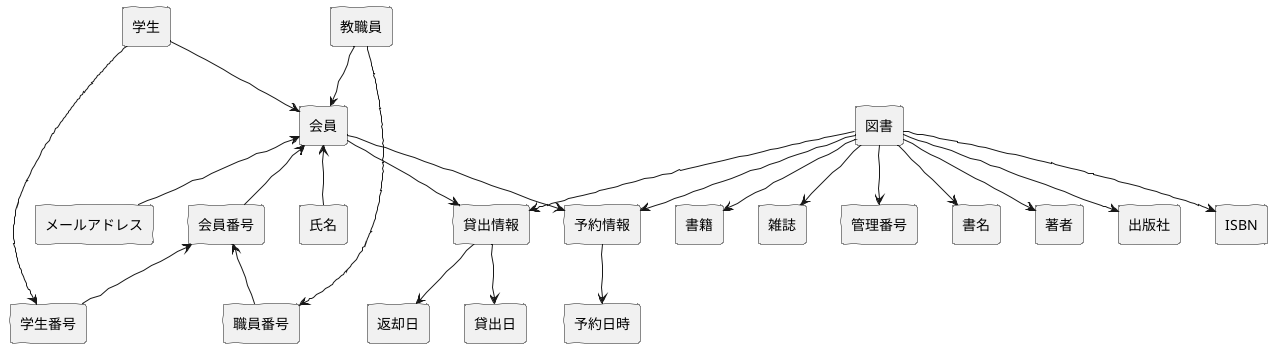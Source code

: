 @startuml
skinparam handwritten true
skinparam componentStyle rectangle

rectangle 学生
rectangle 学生番号
rectangle 教職員
rectangle 職員番号
rectangle 会員
rectangle 会員番号
rectangle 氏名
rectangle メールアドレス
rectangle 図書
rectangle 書籍
rectangle 雑誌
rectangle 管理番号
rectangle 書名
rectangle 著者
rectangle 出版社
rectangle ISBN
rectangle 予約情報
rectangle 予約日時
rectangle 貸出情報
rectangle 貸出日
rectangle 返却日

学生 --> 学生番号
教職員 --> 職員番号

学生 --> 会員
教職員 --> 会員


会員 <-- 会員番号
会員 <-- 氏名
会員 <-- メールアドレス
会員番号 <-- 学生番号
会員番号 <-- 職員番号

図書 --> 書籍
図書 --> 雑誌

図書 --> 管理番号
図書 --> 書名
図書 --> 著者
図書 --> 出版社
図書 --> ISBN

会員 --> 予約情報
図書 --> 予約情報
予約情報 --> 予約日時

会員 --> 貸出情報
図書 --> 貸出情報
貸出情報 --> 貸出日
貸出情報 --> 返却日

@enduml